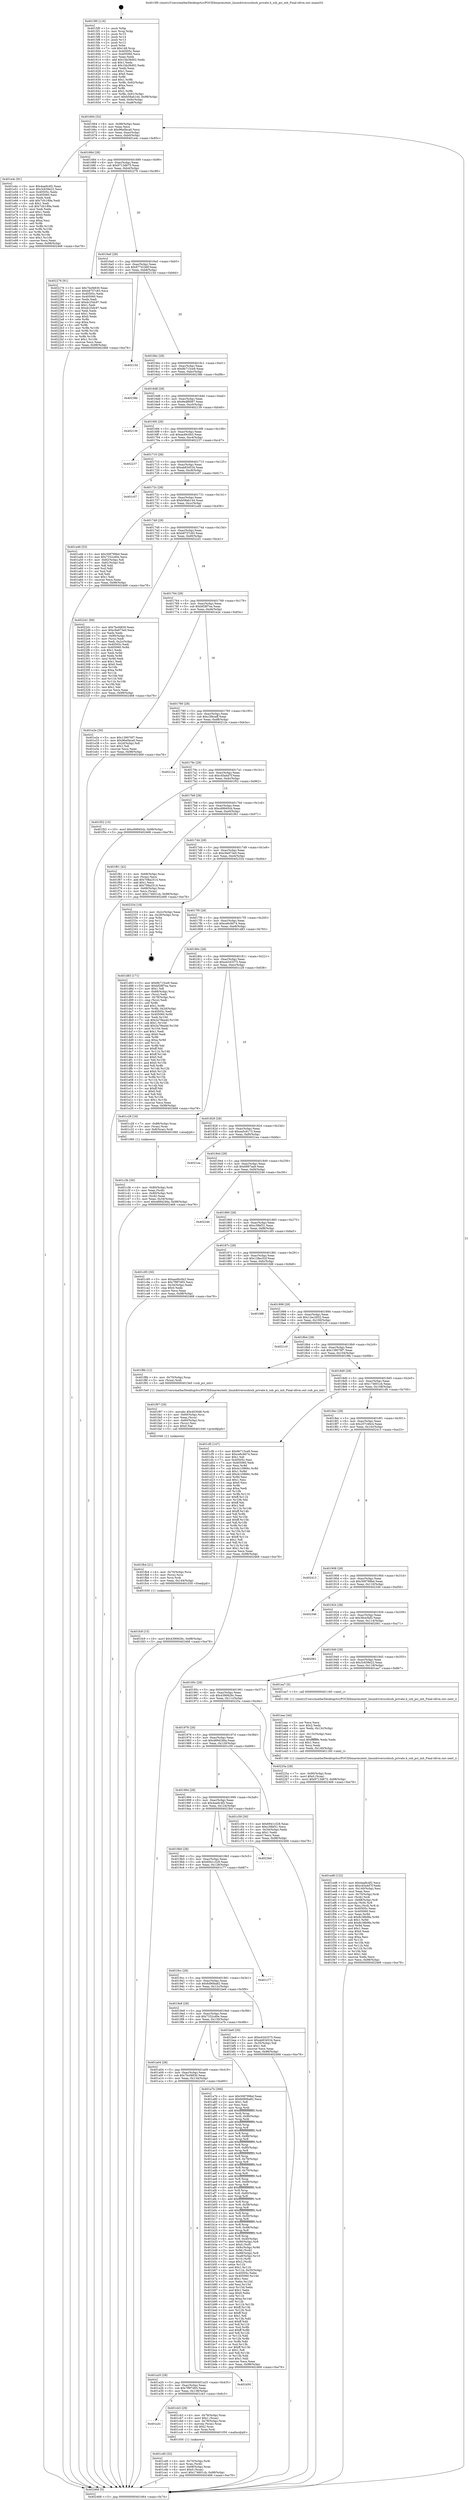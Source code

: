 digraph "0x4015f0" {
  label = "0x4015f0 (/mnt/c/Users/mathe/Desktop/tcc/POCII/binaries/extr_linuxdriversssbssb_private.h_ssb_pci_init_Final-ollvm.out::main(0))"
  labelloc = "t"
  node[shape=record]

  Entry [label="",width=0.3,height=0.3,shape=circle,fillcolor=black,style=filled]
  "0x401664" [label="{
     0x401664 [32]\l
     | [instrs]\l
     &nbsp;&nbsp;0x401664 \<+6\>: mov -0x98(%rbp),%eax\l
     &nbsp;&nbsp;0x40166a \<+2\>: mov %eax,%ecx\l
     &nbsp;&nbsp;0x40166c \<+6\>: sub $0x96e0bca0,%ecx\l
     &nbsp;&nbsp;0x401672 \<+6\>: mov %eax,-0xac(%rbp)\l
     &nbsp;&nbsp;0x401678 \<+6\>: mov %ecx,-0xb0(%rbp)\l
     &nbsp;&nbsp;0x40167e \<+6\>: je 0000000000401e4c \<main+0x85c\>\l
  }"]
  "0x401e4c" [label="{
     0x401e4c [91]\l
     | [instrs]\l
     &nbsp;&nbsp;0x401e4c \<+5\>: mov $0x4aa9c4f2,%eax\l
     &nbsp;&nbsp;0x401e51 \<+5\>: mov $0x3c639e22,%ecx\l
     &nbsp;&nbsp;0x401e56 \<+7\>: mov 0x40505c,%edx\l
     &nbsp;&nbsp;0x401e5d \<+7\>: mov 0x405060,%esi\l
     &nbsp;&nbsp;0x401e64 \<+2\>: mov %edx,%edi\l
     &nbsp;&nbsp;0x401e66 \<+6\>: add $0x7cfc189a,%edi\l
     &nbsp;&nbsp;0x401e6c \<+3\>: sub $0x1,%edi\l
     &nbsp;&nbsp;0x401e6f \<+6\>: sub $0x7cfc189a,%edi\l
     &nbsp;&nbsp;0x401e75 \<+3\>: imul %edi,%edx\l
     &nbsp;&nbsp;0x401e78 \<+3\>: and $0x1,%edx\l
     &nbsp;&nbsp;0x401e7b \<+3\>: cmp $0x0,%edx\l
     &nbsp;&nbsp;0x401e7e \<+4\>: sete %r8b\l
     &nbsp;&nbsp;0x401e82 \<+3\>: cmp $0xa,%esi\l
     &nbsp;&nbsp;0x401e85 \<+4\>: setl %r9b\l
     &nbsp;&nbsp;0x401e89 \<+3\>: mov %r8b,%r10b\l
     &nbsp;&nbsp;0x401e8c \<+3\>: and %r9b,%r10b\l
     &nbsp;&nbsp;0x401e8f \<+3\>: xor %r9b,%r8b\l
     &nbsp;&nbsp;0x401e92 \<+3\>: or %r8b,%r10b\l
     &nbsp;&nbsp;0x401e95 \<+4\>: test $0x1,%r10b\l
     &nbsp;&nbsp;0x401e99 \<+3\>: cmovne %ecx,%eax\l
     &nbsp;&nbsp;0x401e9c \<+6\>: mov %eax,-0x98(%rbp)\l
     &nbsp;&nbsp;0x401ea2 \<+5\>: jmp 0000000000402468 \<main+0xe78\>\l
  }"]
  "0x401684" [label="{
     0x401684 [28]\l
     | [instrs]\l
     &nbsp;&nbsp;0x401684 \<+5\>: jmp 0000000000401689 \<main+0x99\>\l
     &nbsp;&nbsp;0x401689 \<+6\>: mov -0xac(%rbp),%eax\l
     &nbsp;&nbsp;0x40168f \<+5\>: sub $0x9713d675,%eax\l
     &nbsp;&nbsp;0x401694 \<+6\>: mov %eax,-0xb4(%rbp)\l
     &nbsp;&nbsp;0x40169a \<+6\>: je 0000000000402276 \<main+0xc86\>\l
  }"]
  Exit [label="",width=0.3,height=0.3,shape=circle,fillcolor=black,style=filled,peripheries=2]
  "0x402276" [label="{
     0x402276 [91]\l
     | [instrs]\l
     &nbsp;&nbsp;0x402276 \<+5\>: mov $0x7bcf4830,%eax\l
     &nbsp;&nbsp;0x40227b \<+5\>: mov $0xb8757c83,%ecx\l
     &nbsp;&nbsp;0x402280 \<+7\>: mov 0x40505c,%edx\l
     &nbsp;&nbsp;0x402287 \<+7\>: mov 0x405060,%esi\l
     &nbsp;&nbsp;0x40228e \<+2\>: mov %edx,%edi\l
     &nbsp;&nbsp;0x402290 \<+6\>: add $0xdc25dc97,%edi\l
     &nbsp;&nbsp;0x402296 \<+3\>: sub $0x1,%edi\l
     &nbsp;&nbsp;0x402299 \<+6\>: sub $0xdc25dc97,%edi\l
     &nbsp;&nbsp;0x40229f \<+3\>: imul %edi,%edx\l
     &nbsp;&nbsp;0x4022a2 \<+3\>: and $0x1,%edx\l
     &nbsp;&nbsp;0x4022a5 \<+3\>: cmp $0x0,%edx\l
     &nbsp;&nbsp;0x4022a8 \<+4\>: sete %r8b\l
     &nbsp;&nbsp;0x4022ac \<+3\>: cmp $0xa,%esi\l
     &nbsp;&nbsp;0x4022af \<+4\>: setl %r9b\l
     &nbsp;&nbsp;0x4022b3 \<+3\>: mov %r8b,%r10b\l
     &nbsp;&nbsp;0x4022b6 \<+3\>: and %r9b,%r10b\l
     &nbsp;&nbsp;0x4022b9 \<+3\>: xor %r9b,%r8b\l
     &nbsp;&nbsp;0x4022bc \<+3\>: or %r8b,%r10b\l
     &nbsp;&nbsp;0x4022bf \<+4\>: test $0x1,%r10b\l
     &nbsp;&nbsp;0x4022c3 \<+3\>: cmovne %ecx,%eax\l
     &nbsp;&nbsp;0x4022c6 \<+6\>: mov %eax,-0x98(%rbp)\l
     &nbsp;&nbsp;0x4022cc \<+5\>: jmp 0000000000402468 \<main+0xe78\>\l
  }"]
  "0x4016a0" [label="{
     0x4016a0 [28]\l
     | [instrs]\l
     &nbsp;&nbsp;0x4016a0 \<+5\>: jmp 00000000004016a5 \<main+0xb5\>\l
     &nbsp;&nbsp;0x4016a5 \<+6\>: mov -0xac(%rbp),%eax\l
     &nbsp;&nbsp;0x4016ab \<+5\>: sub $0x977d1b6f,%eax\l
     &nbsp;&nbsp;0x4016b0 \<+6\>: mov %eax,-0xb8(%rbp)\l
     &nbsp;&nbsp;0x4016b6 \<+6\>: je 000000000040215d \<main+0xb6d\>\l
  }"]
  "0x401fc9" [label="{
     0x401fc9 [15]\l
     | [instrs]\l
     &nbsp;&nbsp;0x401fc9 \<+10\>: movl $0x4390626c,-0x98(%rbp)\l
     &nbsp;&nbsp;0x401fd3 \<+5\>: jmp 0000000000402468 \<main+0xe78\>\l
  }"]
  "0x40215d" [label="{
     0x40215d\l
  }", style=dashed]
  "0x4016bc" [label="{
     0x4016bc [28]\l
     | [instrs]\l
     &nbsp;&nbsp;0x4016bc \<+5\>: jmp 00000000004016c1 \<main+0xd1\>\l
     &nbsp;&nbsp;0x4016c1 \<+6\>: mov -0xac(%rbp),%eax\l
     &nbsp;&nbsp;0x4016c7 \<+5\>: sub $0x9b715ce9,%eax\l
     &nbsp;&nbsp;0x4016cc \<+6\>: mov %eax,-0xbc(%rbp)\l
     &nbsp;&nbsp;0x4016d2 \<+6\>: je 000000000040238b \<main+0xd9b\>\l
  }"]
  "0x401fb4" [label="{
     0x401fb4 [21]\l
     | [instrs]\l
     &nbsp;&nbsp;0x401fb4 \<+4\>: mov -0x70(%rbp),%rcx\l
     &nbsp;&nbsp;0x401fb8 \<+3\>: mov (%rcx),%rcx\l
     &nbsp;&nbsp;0x401fbb \<+3\>: mov %rcx,%rdi\l
     &nbsp;&nbsp;0x401fbe \<+6\>: mov %eax,-0x144(%rbp)\l
     &nbsp;&nbsp;0x401fc4 \<+5\>: call 0000000000401030 \<free@plt\>\l
     | [calls]\l
     &nbsp;&nbsp;0x401030 \{1\} (unknown)\l
  }"]
  "0x40238b" [label="{
     0x40238b\l
  }", style=dashed]
  "0x4016d8" [label="{
     0x4016d8 [28]\l
     | [instrs]\l
     &nbsp;&nbsp;0x4016d8 \<+5\>: jmp 00000000004016dd \<main+0xed\>\l
     &nbsp;&nbsp;0x4016dd \<+6\>: mov -0xac(%rbp),%eax\l
     &nbsp;&nbsp;0x4016e3 \<+5\>: sub $0x9edf6087,%eax\l
     &nbsp;&nbsp;0x4016e8 \<+6\>: mov %eax,-0xc0(%rbp)\l
     &nbsp;&nbsp;0x4016ee \<+6\>: je 0000000000402139 \<main+0xb49\>\l
  }"]
  "0x401f97" [label="{
     0x401f97 [29]\l
     | [instrs]\l
     &nbsp;&nbsp;0x401f97 \<+10\>: movabs $0x4030d6,%rdi\l
     &nbsp;&nbsp;0x401fa1 \<+4\>: mov -0x60(%rbp),%rcx\l
     &nbsp;&nbsp;0x401fa5 \<+2\>: mov %eax,(%rcx)\l
     &nbsp;&nbsp;0x401fa7 \<+4\>: mov -0x60(%rbp),%rcx\l
     &nbsp;&nbsp;0x401fab \<+2\>: mov (%rcx),%esi\l
     &nbsp;&nbsp;0x401fad \<+2\>: mov $0x0,%al\l
     &nbsp;&nbsp;0x401faf \<+5\>: call 0000000000401040 \<printf@plt\>\l
     | [calls]\l
     &nbsp;&nbsp;0x401040 \{1\} (unknown)\l
  }"]
  "0x402139" [label="{
     0x402139\l
  }", style=dashed]
  "0x4016f4" [label="{
     0x4016f4 [28]\l
     | [instrs]\l
     &nbsp;&nbsp;0x4016f4 \<+5\>: jmp 00000000004016f9 \<main+0x109\>\l
     &nbsp;&nbsp;0x4016f9 \<+6\>: mov -0xac(%rbp),%eax\l
     &nbsp;&nbsp;0x4016ff \<+5\>: sub $0xaa49c0b3,%eax\l
     &nbsp;&nbsp;0x401704 \<+6\>: mov %eax,-0xc4(%rbp)\l
     &nbsp;&nbsp;0x40170a \<+6\>: je 0000000000402237 \<main+0xc47\>\l
  }"]
  "0x401ed8" [label="{
     0x401ed8 [122]\l
     | [instrs]\l
     &nbsp;&nbsp;0x401ed8 \<+5\>: mov $0x4aa9c4f2,%ecx\l
     &nbsp;&nbsp;0x401edd \<+5\>: mov $0xc45a4d7f,%edx\l
     &nbsp;&nbsp;0x401ee2 \<+6\>: mov -0x140(%rbp),%esi\l
     &nbsp;&nbsp;0x401ee8 \<+3\>: imul %eax,%esi\l
     &nbsp;&nbsp;0x401eeb \<+4\>: mov -0x70(%rbp),%rdi\l
     &nbsp;&nbsp;0x401eef \<+3\>: mov (%rdi),%rdi\l
     &nbsp;&nbsp;0x401ef2 \<+4\>: mov -0x68(%rbp),%r8\l
     &nbsp;&nbsp;0x401ef6 \<+3\>: movslq (%r8),%r8\l
     &nbsp;&nbsp;0x401ef9 \<+4\>: mov %esi,(%rdi,%r8,4)\l
     &nbsp;&nbsp;0x401efd \<+7\>: mov 0x40505c,%eax\l
     &nbsp;&nbsp;0x401f04 \<+7\>: mov 0x405060,%esi\l
     &nbsp;&nbsp;0x401f0b \<+3\>: mov %eax,%r9d\l
     &nbsp;&nbsp;0x401f0e \<+7\>: sub $0x8c38b9fa,%r9d\l
     &nbsp;&nbsp;0x401f15 \<+4\>: sub $0x1,%r9d\l
     &nbsp;&nbsp;0x401f19 \<+7\>: add $0x8c38b9fa,%r9d\l
     &nbsp;&nbsp;0x401f20 \<+4\>: imul %r9d,%eax\l
     &nbsp;&nbsp;0x401f24 \<+3\>: and $0x1,%eax\l
     &nbsp;&nbsp;0x401f27 \<+3\>: cmp $0x0,%eax\l
     &nbsp;&nbsp;0x401f2a \<+4\>: sete %r10b\l
     &nbsp;&nbsp;0x401f2e \<+3\>: cmp $0xa,%esi\l
     &nbsp;&nbsp;0x401f31 \<+4\>: setl %r11b\l
     &nbsp;&nbsp;0x401f35 \<+3\>: mov %r10b,%bl\l
     &nbsp;&nbsp;0x401f38 \<+3\>: and %r11b,%bl\l
     &nbsp;&nbsp;0x401f3b \<+3\>: xor %r11b,%r10b\l
     &nbsp;&nbsp;0x401f3e \<+3\>: or %r10b,%bl\l
     &nbsp;&nbsp;0x401f41 \<+3\>: test $0x1,%bl\l
     &nbsp;&nbsp;0x401f44 \<+3\>: cmovne %edx,%ecx\l
     &nbsp;&nbsp;0x401f47 \<+6\>: mov %ecx,-0x98(%rbp)\l
     &nbsp;&nbsp;0x401f4d \<+5\>: jmp 0000000000402468 \<main+0xe78\>\l
  }"]
  "0x402237" [label="{
     0x402237\l
  }", style=dashed]
  "0x401710" [label="{
     0x401710 [28]\l
     | [instrs]\l
     &nbsp;&nbsp;0x401710 \<+5\>: jmp 0000000000401715 \<main+0x125\>\l
     &nbsp;&nbsp;0x401715 \<+6\>: mov -0xac(%rbp),%eax\l
     &nbsp;&nbsp;0x40171b \<+5\>: sub $0xab834534,%eax\l
     &nbsp;&nbsp;0x401720 \<+6\>: mov %eax,-0xc8(%rbp)\l
     &nbsp;&nbsp;0x401726 \<+6\>: je 0000000000401c07 \<main+0x617\>\l
  }"]
  "0x401eac" [label="{
     0x401eac [44]\l
     | [instrs]\l
     &nbsp;&nbsp;0x401eac \<+2\>: xor %ecx,%ecx\l
     &nbsp;&nbsp;0x401eae \<+5\>: mov $0x2,%edx\l
     &nbsp;&nbsp;0x401eb3 \<+6\>: mov %edx,-0x13c(%rbp)\l
     &nbsp;&nbsp;0x401eb9 \<+1\>: cltd\l
     &nbsp;&nbsp;0x401eba \<+6\>: mov -0x13c(%rbp),%esi\l
     &nbsp;&nbsp;0x401ec0 \<+2\>: idiv %esi\l
     &nbsp;&nbsp;0x401ec2 \<+6\>: imul $0xfffffffe,%edx,%edx\l
     &nbsp;&nbsp;0x401ec8 \<+3\>: sub $0x1,%ecx\l
     &nbsp;&nbsp;0x401ecb \<+2\>: sub %ecx,%edx\l
     &nbsp;&nbsp;0x401ecd \<+6\>: mov %edx,-0x140(%rbp)\l
     &nbsp;&nbsp;0x401ed3 \<+5\>: call 0000000000401160 \<next_i\>\l
     | [calls]\l
     &nbsp;&nbsp;0x401160 \{1\} (/mnt/c/Users/mathe/Desktop/tcc/POCII/binaries/extr_linuxdriversssbssb_private.h_ssb_pci_init_Final-ollvm.out::next_i)\l
  }"]
  "0x401c07" [label="{
     0x401c07\l
  }", style=dashed]
  "0x40172c" [label="{
     0x40172c [28]\l
     | [instrs]\l
     &nbsp;&nbsp;0x40172c \<+5\>: jmp 0000000000401731 \<main+0x141\>\l
     &nbsp;&nbsp;0x401731 \<+6\>: mov -0xac(%rbp),%eax\l
     &nbsp;&nbsp;0x401737 \<+5\>: sub $0xb58ab144,%eax\l
     &nbsp;&nbsp;0x40173c \<+6\>: mov %eax,-0xcc(%rbp)\l
     &nbsp;&nbsp;0x401742 \<+6\>: je 0000000000401a46 \<main+0x456\>\l
  }"]
  "0x401cd0" [label="{
     0x401cd0 [32]\l
     | [instrs]\l
     &nbsp;&nbsp;0x401cd0 \<+4\>: mov -0x70(%rbp),%rdi\l
     &nbsp;&nbsp;0x401cd4 \<+3\>: mov %rax,(%rdi)\l
     &nbsp;&nbsp;0x401cd7 \<+4\>: mov -0x68(%rbp),%rax\l
     &nbsp;&nbsp;0x401cdb \<+6\>: movl $0x0,(%rax)\l
     &nbsp;&nbsp;0x401ce1 \<+10\>: movl $0x174601cb,-0x98(%rbp)\l
     &nbsp;&nbsp;0x401ceb \<+5\>: jmp 0000000000402468 \<main+0xe78\>\l
  }"]
  "0x401a46" [label="{
     0x401a46 [53]\l
     | [instrs]\l
     &nbsp;&nbsp;0x401a46 \<+5\>: mov $0x308799bd,%eax\l
     &nbsp;&nbsp;0x401a4b \<+5\>: mov $0x7332cd0e,%ecx\l
     &nbsp;&nbsp;0x401a50 \<+6\>: mov -0x92(%rbp),%dl\l
     &nbsp;&nbsp;0x401a56 \<+7\>: mov -0x91(%rbp),%sil\l
     &nbsp;&nbsp;0x401a5d \<+3\>: mov %dl,%dil\l
     &nbsp;&nbsp;0x401a60 \<+3\>: and %sil,%dil\l
     &nbsp;&nbsp;0x401a63 \<+3\>: xor %sil,%dl\l
     &nbsp;&nbsp;0x401a66 \<+3\>: or %dl,%dil\l
     &nbsp;&nbsp;0x401a69 \<+4\>: test $0x1,%dil\l
     &nbsp;&nbsp;0x401a6d \<+3\>: cmovne %ecx,%eax\l
     &nbsp;&nbsp;0x401a70 \<+6\>: mov %eax,-0x98(%rbp)\l
     &nbsp;&nbsp;0x401a76 \<+5\>: jmp 0000000000402468 \<main+0xe78\>\l
  }"]
  "0x401748" [label="{
     0x401748 [28]\l
     | [instrs]\l
     &nbsp;&nbsp;0x401748 \<+5\>: jmp 000000000040174d \<main+0x15d\>\l
     &nbsp;&nbsp;0x40174d \<+6\>: mov -0xac(%rbp),%eax\l
     &nbsp;&nbsp;0x401753 \<+5\>: sub $0xb8757c83,%eax\l
     &nbsp;&nbsp;0x401758 \<+6\>: mov %eax,-0xd0(%rbp)\l
     &nbsp;&nbsp;0x40175e \<+6\>: je 00000000004022d1 \<main+0xce1\>\l
  }"]
  "0x402468" [label="{
     0x402468 [5]\l
     | [instrs]\l
     &nbsp;&nbsp;0x402468 \<+5\>: jmp 0000000000401664 \<main+0x74\>\l
  }"]
  "0x4015f0" [label="{
     0x4015f0 [116]\l
     | [instrs]\l
     &nbsp;&nbsp;0x4015f0 \<+1\>: push %rbp\l
     &nbsp;&nbsp;0x4015f1 \<+3\>: mov %rsp,%rbp\l
     &nbsp;&nbsp;0x4015f4 \<+2\>: push %r15\l
     &nbsp;&nbsp;0x4015f6 \<+2\>: push %r14\l
     &nbsp;&nbsp;0x4015f8 \<+2\>: push %r13\l
     &nbsp;&nbsp;0x4015fa \<+2\>: push %r12\l
     &nbsp;&nbsp;0x4015fc \<+1\>: push %rbx\l
     &nbsp;&nbsp;0x4015fd \<+7\>: sub $0x148,%rsp\l
     &nbsp;&nbsp;0x401604 \<+7\>: mov 0x40505c,%eax\l
     &nbsp;&nbsp;0x40160b \<+7\>: mov 0x405060,%ecx\l
     &nbsp;&nbsp;0x401612 \<+2\>: mov %eax,%edx\l
     &nbsp;&nbsp;0x401614 \<+6\>: add $0x1bb36d02,%edx\l
     &nbsp;&nbsp;0x40161a \<+3\>: sub $0x1,%edx\l
     &nbsp;&nbsp;0x40161d \<+6\>: sub $0x1bb36d02,%edx\l
     &nbsp;&nbsp;0x401623 \<+3\>: imul %edx,%eax\l
     &nbsp;&nbsp;0x401626 \<+3\>: and $0x1,%eax\l
     &nbsp;&nbsp;0x401629 \<+3\>: cmp $0x0,%eax\l
     &nbsp;&nbsp;0x40162c \<+4\>: sete %r8b\l
     &nbsp;&nbsp;0x401630 \<+4\>: and $0x1,%r8b\l
     &nbsp;&nbsp;0x401634 \<+7\>: mov %r8b,-0x92(%rbp)\l
     &nbsp;&nbsp;0x40163b \<+3\>: cmp $0xa,%ecx\l
     &nbsp;&nbsp;0x40163e \<+4\>: setl %r8b\l
     &nbsp;&nbsp;0x401642 \<+4\>: and $0x1,%r8b\l
     &nbsp;&nbsp;0x401646 \<+7\>: mov %r8b,-0x91(%rbp)\l
     &nbsp;&nbsp;0x40164d \<+10\>: movl $0xb58ab144,-0x98(%rbp)\l
     &nbsp;&nbsp;0x401657 \<+6\>: mov %edi,-0x9c(%rbp)\l
     &nbsp;&nbsp;0x40165d \<+7\>: mov %rsi,-0xa8(%rbp)\l
  }"]
  "0x401a3c" [label="{
     0x401a3c\l
  }", style=dashed]
  "0x4022d1" [label="{
     0x4022d1 [99]\l
     | [instrs]\l
     &nbsp;&nbsp;0x4022d1 \<+5\>: mov $0x7bcf4830,%eax\l
     &nbsp;&nbsp;0x4022d6 \<+5\>: mov $0xc9a973e0,%ecx\l
     &nbsp;&nbsp;0x4022db \<+2\>: xor %edx,%edx\l
     &nbsp;&nbsp;0x4022dd \<+7\>: mov -0x90(%rbp),%rsi\l
     &nbsp;&nbsp;0x4022e4 \<+2\>: mov (%rsi),%edi\l
     &nbsp;&nbsp;0x4022e6 \<+3\>: mov %edi,-0x2c(%rbp)\l
     &nbsp;&nbsp;0x4022e9 \<+7\>: mov 0x40505c,%edi\l
     &nbsp;&nbsp;0x4022f0 \<+8\>: mov 0x405060,%r8d\l
     &nbsp;&nbsp;0x4022f8 \<+3\>: sub $0x1,%edx\l
     &nbsp;&nbsp;0x4022fb \<+3\>: mov %edi,%r9d\l
     &nbsp;&nbsp;0x4022fe \<+3\>: add %edx,%r9d\l
     &nbsp;&nbsp;0x402301 \<+4\>: imul %r9d,%edi\l
     &nbsp;&nbsp;0x402305 \<+3\>: and $0x1,%edi\l
     &nbsp;&nbsp;0x402308 \<+3\>: cmp $0x0,%edi\l
     &nbsp;&nbsp;0x40230b \<+4\>: sete %r10b\l
     &nbsp;&nbsp;0x40230f \<+4\>: cmp $0xa,%r8d\l
     &nbsp;&nbsp;0x402313 \<+4\>: setl %r11b\l
     &nbsp;&nbsp;0x402317 \<+3\>: mov %r10b,%bl\l
     &nbsp;&nbsp;0x40231a \<+3\>: and %r11b,%bl\l
     &nbsp;&nbsp;0x40231d \<+3\>: xor %r11b,%r10b\l
     &nbsp;&nbsp;0x402320 \<+3\>: or %r10b,%bl\l
     &nbsp;&nbsp;0x402323 \<+3\>: test $0x1,%bl\l
     &nbsp;&nbsp;0x402326 \<+3\>: cmovne %ecx,%eax\l
     &nbsp;&nbsp;0x402329 \<+6\>: mov %eax,-0x98(%rbp)\l
     &nbsp;&nbsp;0x40232f \<+5\>: jmp 0000000000402468 \<main+0xe78\>\l
  }"]
  "0x401764" [label="{
     0x401764 [28]\l
     | [instrs]\l
     &nbsp;&nbsp;0x401764 \<+5\>: jmp 0000000000401769 \<main+0x179\>\l
     &nbsp;&nbsp;0x401769 \<+6\>: mov -0xac(%rbp),%eax\l
     &nbsp;&nbsp;0x40176f \<+5\>: sub $0xbf28f7ea,%eax\l
     &nbsp;&nbsp;0x401774 \<+6\>: mov %eax,-0xd4(%rbp)\l
     &nbsp;&nbsp;0x40177a \<+6\>: je 0000000000401e2e \<main+0x83e\>\l
  }"]
  "0x401cb3" [label="{
     0x401cb3 [29]\l
     | [instrs]\l
     &nbsp;&nbsp;0x401cb3 \<+4\>: mov -0x78(%rbp),%rax\l
     &nbsp;&nbsp;0x401cb7 \<+6\>: movl $0x1,(%rax)\l
     &nbsp;&nbsp;0x401cbd \<+4\>: mov -0x78(%rbp),%rax\l
     &nbsp;&nbsp;0x401cc1 \<+3\>: movslq (%rax),%rax\l
     &nbsp;&nbsp;0x401cc4 \<+4\>: shl $0x2,%rax\l
     &nbsp;&nbsp;0x401cc8 \<+3\>: mov %rax,%rdi\l
     &nbsp;&nbsp;0x401ccb \<+5\>: call 0000000000401050 \<malloc@plt\>\l
     | [calls]\l
     &nbsp;&nbsp;0x401050 \{1\} (unknown)\l
  }"]
  "0x401e2e" [label="{
     0x401e2e [30]\l
     | [instrs]\l
     &nbsp;&nbsp;0x401e2e \<+5\>: mov $0x139076f7,%eax\l
     &nbsp;&nbsp;0x401e33 \<+5\>: mov $0x96e0bca0,%ecx\l
     &nbsp;&nbsp;0x401e38 \<+3\>: mov -0x2d(%rbp),%dl\l
     &nbsp;&nbsp;0x401e3b \<+3\>: test $0x1,%dl\l
     &nbsp;&nbsp;0x401e3e \<+3\>: cmovne %ecx,%eax\l
     &nbsp;&nbsp;0x401e41 \<+6\>: mov %eax,-0x98(%rbp)\l
     &nbsp;&nbsp;0x401e47 \<+5\>: jmp 0000000000402468 \<main+0xe78\>\l
  }"]
  "0x401780" [label="{
     0x401780 [28]\l
     | [instrs]\l
     &nbsp;&nbsp;0x401780 \<+5\>: jmp 0000000000401785 \<main+0x195\>\l
     &nbsp;&nbsp;0x401785 \<+6\>: mov -0xac(%rbp),%eax\l
     &nbsp;&nbsp;0x40178b \<+5\>: sub $0xc3f4ceff,%eax\l
     &nbsp;&nbsp;0x401790 \<+6\>: mov %eax,-0xd8(%rbp)\l
     &nbsp;&nbsp;0x401796 \<+6\>: je 000000000040212a \<main+0xb3a\>\l
  }"]
  "0x401a20" [label="{
     0x401a20 [28]\l
     | [instrs]\l
     &nbsp;&nbsp;0x401a20 \<+5\>: jmp 0000000000401a25 \<main+0x435\>\l
     &nbsp;&nbsp;0x401a25 \<+6\>: mov -0xac(%rbp),%eax\l
     &nbsp;&nbsp;0x401a2b \<+5\>: sub $0x7f9f7d05,%eax\l
     &nbsp;&nbsp;0x401a30 \<+6\>: mov %eax,-0x138(%rbp)\l
     &nbsp;&nbsp;0x401a36 \<+6\>: je 0000000000401cb3 \<main+0x6c3\>\l
  }"]
  "0x40212a" [label="{
     0x40212a\l
  }", style=dashed]
  "0x40179c" [label="{
     0x40179c [28]\l
     | [instrs]\l
     &nbsp;&nbsp;0x40179c \<+5\>: jmp 00000000004017a1 \<main+0x1b1\>\l
     &nbsp;&nbsp;0x4017a1 \<+6\>: mov -0xac(%rbp),%eax\l
     &nbsp;&nbsp;0x4017a7 \<+5\>: sub $0xc45a4d7f,%eax\l
     &nbsp;&nbsp;0x4017ac \<+6\>: mov %eax,-0xdc(%rbp)\l
     &nbsp;&nbsp;0x4017b2 \<+6\>: je 0000000000401f52 \<main+0x962\>\l
  }"]
  "0x402450" [label="{
     0x402450\l
  }", style=dashed]
  "0x401f52" [label="{
     0x401f52 [15]\l
     | [instrs]\l
     &nbsp;&nbsp;0x401f52 \<+10\>: movl $0xc69945cb,-0x98(%rbp)\l
     &nbsp;&nbsp;0x401f5c \<+5\>: jmp 0000000000402468 \<main+0xe78\>\l
  }"]
  "0x4017b8" [label="{
     0x4017b8 [28]\l
     | [instrs]\l
     &nbsp;&nbsp;0x4017b8 \<+5\>: jmp 00000000004017bd \<main+0x1cd\>\l
     &nbsp;&nbsp;0x4017bd \<+6\>: mov -0xac(%rbp),%eax\l
     &nbsp;&nbsp;0x4017c3 \<+5\>: sub $0xc69945cb,%eax\l
     &nbsp;&nbsp;0x4017c8 \<+6\>: mov %eax,-0xe0(%rbp)\l
     &nbsp;&nbsp;0x4017ce \<+6\>: je 0000000000401f61 \<main+0x971\>\l
  }"]
  "0x401c3b" [label="{
     0x401c3b [30]\l
     | [instrs]\l
     &nbsp;&nbsp;0x401c3b \<+4\>: mov -0x80(%rbp),%rdi\l
     &nbsp;&nbsp;0x401c3f \<+2\>: mov %eax,(%rdi)\l
     &nbsp;&nbsp;0x401c41 \<+4\>: mov -0x80(%rbp),%rdi\l
     &nbsp;&nbsp;0x401c45 \<+2\>: mov (%rdi),%eax\l
     &nbsp;&nbsp;0x401c47 \<+3\>: mov %eax,-0x34(%rbp)\l
     &nbsp;&nbsp;0x401c4a \<+10\>: movl $0x4894246a,-0x98(%rbp)\l
     &nbsp;&nbsp;0x401c54 \<+5\>: jmp 0000000000402468 \<main+0xe78\>\l
  }"]
  "0x401f61" [label="{
     0x401f61 [42]\l
     | [instrs]\l
     &nbsp;&nbsp;0x401f61 \<+4\>: mov -0x68(%rbp),%rax\l
     &nbsp;&nbsp;0x401f65 \<+2\>: mov (%rax),%ecx\l
     &nbsp;&nbsp;0x401f67 \<+6\>: add $0x708a2514,%ecx\l
     &nbsp;&nbsp;0x401f6d \<+3\>: add $0x1,%ecx\l
     &nbsp;&nbsp;0x401f70 \<+6\>: sub $0x708a2514,%ecx\l
     &nbsp;&nbsp;0x401f76 \<+4\>: mov -0x68(%rbp),%rax\l
     &nbsp;&nbsp;0x401f7a \<+2\>: mov %ecx,(%rax)\l
     &nbsp;&nbsp;0x401f7c \<+10\>: movl $0x174601cb,-0x98(%rbp)\l
     &nbsp;&nbsp;0x401f86 \<+5\>: jmp 0000000000402468 \<main+0xe78\>\l
  }"]
  "0x4017d4" [label="{
     0x4017d4 [28]\l
     | [instrs]\l
     &nbsp;&nbsp;0x4017d4 \<+5\>: jmp 00000000004017d9 \<main+0x1e9\>\l
     &nbsp;&nbsp;0x4017d9 \<+6\>: mov -0xac(%rbp),%eax\l
     &nbsp;&nbsp;0x4017df \<+5\>: sub $0xc9a973e0,%eax\l
     &nbsp;&nbsp;0x4017e4 \<+6\>: mov %eax,-0xe4(%rbp)\l
     &nbsp;&nbsp;0x4017ea \<+6\>: je 0000000000402334 \<main+0xd44\>\l
  }"]
  "0x401a04" [label="{
     0x401a04 [28]\l
     | [instrs]\l
     &nbsp;&nbsp;0x401a04 \<+5\>: jmp 0000000000401a09 \<main+0x419\>\l
     &nbsp;&nbsp;0x401a09 \<+6\>: mov -0xac(%rbp),%eax\l
     &nbsp;&nbsp;0x401a0f \<+5\>: sub $0x7bcf4830,%eax\l
     &nbsp;&nbsp;0x401a14 \<+6\>: mov %eax,-0x134(%rbp)\l
     &nbsp;&nbsp;0x401a1a \<+6\>: je 0000000000402450 \<main+0xe60\>\l
  }"]
  "0x402334" [label="{
     0x402334 [18]\l
     | [instrs]\l
     &nbsp;&nbsp;0x402334 \<+3\>: mov -0x2c(%rbp),%eax\l
     &nbsp;&nbsp;0x402337 \<+4\>: lea -0x28(%rbp),%rsp\l
     &nbsp;&nbsp;0x40233b \<+1\>: pop %rbx\l
     &nbsp;&nbsp;0x40233c \<+2\>: pop %r12\l
     &nbsp;&nbsp;0x40233e \<+2\>: pop %r13\l
     &nbsp;&nbsp;0x402340 \<+2\>: pop %r14\l
     &nbsp;&nbsp;0x402342 \<+2\>: pop %r15\l
     &nbsp;&nbsp;0x402344 \<+1\>: pop %rbp\l
     &nbsp;&nbsp;0x402345 \<+1\>: ret\l
  }"]
  "0x4017f0" [label="{
     0x4017f0 [28]\l
     | [instrs]\l
     &nbsp;&nbsp;0x4017f0 \<+5\>: jmp 00000000004017f5 \<main+0x205\>\l
     &nbsp;&nbsp;0x4017f5 \<+6\>: mov -0xac(%rbp),%eax\l
     &nbsp;&nbsp;0x4017fb \<+5\>: sub $0xce6c9d74,%eax\l
     &nbsp;&nbsp;0x401800 \<+6\>: mov %eax,-0xe8(%rbp)\l
     &nbsp;&nbsp;0x401806 \<+6\>: je 0000000000401d83 \<main+0x793\>\l
  }"]
  "0x401a7b" [label="{
     0x401a7b [366]\l
     | [instrs]\l
     &nbsp;&nbsp;0x401a7b \<+5\>: mov $0x308799bd,%eax\l
     &nbsp;&nbsp;0x401a80 \<+5\>: mov $0x6d90ba82,%ecx\l
     &nbsp;&nbsp;0x401a85 \<+2\>: mov $0x1,%dl\l
     &nbsp;&nbsp;0x401a87 \<+2\>: xor %esi,%esi\l
     &nbsp;&nbsp;0x401a89 \<+3\>: mov %rsp,%rdi\l
     &nbsp;&nbsp;0x401a8c \<+4\>: add $0xfffffffffffffff0,%rdi\l
     &nbsp;&nbsp;0x401a90 \<+3\>: mov %rdi,%rsp\l
     &nbsp;&nbsp;0x401a93 \<+7\>: mov %rdi,-0x90(%rbp)\l
     &nbsp;&nbsp;0x401a9a \<+3\>: mov %rsp,%rdi\l
     &nbsp;&nbsp;0x401a9d \<+4\>: add $0xfffffffffffffff0,%rdi\l
     &nbsp;&nbsp;0x401aa1 \<+3\>: mov %rdi,%rsp\l
     &nbsp;&nbsp;0x401aa4 \<+3\>: mov %rsp,%r8\l
     &nbsp;&nbsp;0x401aa7 \<+4\>: add $0xfffffffffffffff0,%r8\l
     &nbsp;&nbsp;0x401aab \<+3\>: mov %r8,%rsp\l
     &nbsp;&nbsp;0x401aae \<+7\>: mov %r8,-0x88(%rbp)\l
     &nbsp;&nbsp;0x401ab5 \<+3\>: mov %rsp,%r8\l
     &nbsp;&nbsp;0x401ab8 \<+4\>: add $0xfffffffffffffff0,%r8\l
     &nbsp;&nbsp;0x401abc \<+3\>: mov %r8,%rsp\l
     &nbsp;&nbsp;0x401abf \<+4\>: mov %r8,-0x80(%rbp)\l
     &nbsp;&nbsp;0x401ac3 \<+3\>: mov %rsp,%r8\l
     &nbsp;&nbsp;0x401ac6 \<+4\>: add $0xfffffffffffffff0,%r8\l
     &nbsp;&nbsp;0x401aca \<+3\>: mov %r8,%rsp\l
     &nbsp;&nbsp;0x401acd \<+4\>: mov %r8,-0x78(%rbp)\l
     &nbsp;&nbsp;0x401ad1 \<+3\>: mov %rsp,%r8\l
     &nbsp;&nbsp;0x401ad4 \<+4\>: add $0xfffffffffffffff0,%r8\l
     &nbsp;&nbsp;0x401ad8 \<+3\>: mov %r8,%rsp\l
     &nbsp;&nbsp;0x401adb \<+4\>: mov %r8,-0x70(%rbp)\l
     &nbsp;&nbsp;0x401adf \<+3\>: mov %rsp,%r8\l
     &nbsp;&nbsp;0x401ae2 \<+4\>: add $0xfffffffffffffff0,%r8\l
     &nbsp;&nbsp;0x401ae6 \<+3\>: mov %r8,%rsp\l
     &nbsp;&nbsp;0x401ae9 \<+4\>: mov %r8,-0x68(%rbp)\l
     &nbsp;&nbsp;0x401aed \<+3\>: mov %rsp,%r8\l
     &nbsp;&nbsp;0x401af0 \<+4\>: add $0xfffffffffffffff0,%r8\l
     &nbsp;&nbsp;0x401af4 \<+3\>: mov %r8,%rsp\l
     &nbsp;&nbsp;0x401af7 \<+4\>: mov %r8,-0x60(%rbp)\l
     &nbsp;&nbsp;0x401afb \<+3\>: mov %rsp,%r8\l
     &nbsp;&nbsp;0x401afe \<+4\>: add $0xfffffffffffffff0,%r8\l
     &nbsp;&nbsp;0x401b02 \<+3\>: mov %r8,%rsp\l
     &nbsp;&nbsp;0x401b05 \<+4\>: mov %r8,-0x58(%rbp)\l
     &nbsp;&nbsp;0x401b09 \<+3\>: mov %rsp,%r8\l
     &nbsp;&nbsp;0x401b0c \<+4\>: add $0xfffffffffffffff0,%r8\l
     &nbsp;&nbsp;0x401b10 \<+3\>: mov %r8,%rsp\l
     &nbsp;&nbsp;0x401b13 \<+4\>: mov %r8,-0x50(%rbp)\l
     &nbsp;&nbsp;0x401b17 \<+3\>: mov %rsp,%r8\l
     &nbsp;&nbsp;0x401b1a \<+4\>: add $0xfffffffffffffff0,%r8\l
     &nbsp;&nbsp;0x401b1e \<+3\>: mov %r8,%rsp\l
     &nbsp;&nbsp;0x401b21 \<+4\>: mov %r8,-0x48(%rbp)\l
     &nbsp;&nbsp;0x401b25 \<+3\>: mov %rsp,%r8\l
     &nbsp;&nbsp;0x401b28 \<+4\>: add $0xfffffffffffffff0,%r8\l
     &nbsp;&nbsp;0x401b2c \<+3\>: mov %r8,%rsp\l
     &nbsp;&nbsp;0x401b2f \<+4\>: mov %r8,-0x40(%rbp)\l
     &nbsp;&nbsp;0x401b33 \<+7\>: mov -0x90(%rbp),%r8\l
     &nbsp;&nbsp;0x401b3a \<+7\>: movl $0x0,(%r8)\l
     &nbsp;&nbsp;0x401b41 \<+7\>: mov -0x9c(%rbp),%r9d\l
     &nbsp;&nbsp;0x401b48 \<+3\>: mov %r9d,(%rdi)\l
     &nbsp;&nbsp;0x401b4b \<+7\>: mov -0x88(%rbp),%r8\l
     &nbsp;&nbsp;0x401b52 \<+7\>: mov -0xa8(%rbp),%r10\l
     &nbsp;&nbsp;0x401b59 \<+3\>: mov %r10,(%r8)\l
     &nbsp;&nbsp;0x401b5c \<+3\>: cmpl $0x2,(%rdi)\l
     &nbsp;&nbsp;0x401b5f \<+4\>: setne %r11b\l
     &nbsp;&nbsp;0x401b63 \<+4\>: and $0x1,%r11b\l
     &nbsp;&nbsp;0x401b67 \<+4\>: mov %r11b,-0x35(%rbp)\l
     &nbsp;&nbsp;0x401b6b \<+7\>: mov 0x40505c,%ebx\l
     &nbsp;&nbsp;0x401b72 \<+8\>: mov 0x405060,%r14d\l
     &nbsp;&nbsp;0x401b7a \<+3\>: sub $0x1,%esi\l
     &nbsp;&nbsp;0x401b7d \<+3\>: mov %ebx,%r15d\l
     &nbsp;&nbsp;0x401b80 \<+3\>: add %esi,%r15d\l
     &nbsp;&nbsp;0x401b83 \<+4\>: imul %r15d,%ebx\l
     &nbsp;&nbsp;0x401b87 \<+3\>: and $0x1,%ebx\l
     &nbsp;&nbsp;0x401b8a \<+3\>: cmp $0x0,%ebx\l
     &nbsp;&nbsp;0x401b8d \<+4\>: sete %r11b\l
     &nbsp;&nbsp;0x401b91 \<+4\>: cmp $0xa,%r14d\l
     &nbsp;&nbsp;0x401b95 \<+4\>: setl %r12b\l
     &nbsp;&nbsp;0x401b99 \<+3\>: mov %r11b,%r13b\l
     &nbsp;&nbsp;0x401b9c \<+4\>: xor $0xff,%r13b\l
     &nbsp;&nbsp;0x401ba0 \<+3\>: mov %r12b,%sil\l
     &nbsp;&nbsp;0x401ba3 \<+4\>: xor $0xff,%sil\l
     &nbsp;&nbsp;0x401ba7 \<+3\>: xor $0x1,%dl\l
     &nbsp;&nbsp;0x401baa \<+3\>: mov %r13b,%dil\l
     &nbsp;&nbsp;0x401bad \<+4\>: and $0xff,%dil\l
     &nbsp;&nbsp;0x401bb1 \<+3\>: and %dl,%r11b\l
     &nbsp;&nbsp;0x401bb4 \<+3\>: mov %sil,%r8b\l
     &nbsp;&nbsp;0x401bb7 \<+4\>: and $0xff,%r8b\l
     &nbsp;&nbsp;0x401bbb \<+3\>: and %dl,%r12b\l
     &nbsp;&nbsp;0x401bbe \<+3\>: or %r11b,%dil\l
     &nbsp;&nbsp;0x401bc1 \<+3\>: or %r12b,%r8b\l
     &nbsp;&nbsp;0x401bc4 \<+3\>: xor %r8b,%dil\l
     &nbsp;&nbsp;0x401bc7 \<+3\>: or %sil,%r13b\l
     &nbsp;&nbsp;0x401bca \<+4\>: xor $0xff,%r13b\l
     &nbsp;&nbsp;0x401bce \<+3\>: or $0x1,%dl\l
     &nbsp;&nbsp;0x401bd1 \<+3\>: and %dl,%r13b\l
     &nbsp;&nbsp;0x401bd4 \<+3\>: or %r13b,%dil\l
     &nbsp;&nbsp;0x401bd7 \<+4\>: test $0x1,%dil\l
     &nbsp;&nbsp;0x401bdb \<+3\>: cmovne %ecx,%eax\l
     &nbsp;&nbsp;0x401bde \<+6\>: mov %eax,-0x98(%rbp)\l
     &nbsp;&nbsp;0x401be4 \<+5\>: jmp 0000000000402468 \<main+0xe78\>\l
  }"]
  "0x401d83" [label="{
     0x401d83 [171]\l
     | [instrs]\l
     &nbsp;&nbsp;0x401d83 \<+5\>: mov $0x9b715ce9,%eax\l
     &nbsp;&nbsp;0x401d88 \<+5\>: mov $0xbf28f7ea,%ecx\l
     &nbsp;&nbsp;0x401d8d \<+2\>: mov $0x1,%dl\l
     &nbsp;&nbsp;0x401d8f \<+4\>: mov -0x68(%rbp),%rsi\l
     &nbsp;&nbsp;0x401d93 \<+2\>: mov (%rsi),%edi\l
     &nbsp;&nbsp;0x401d95 \<+4\>: mov -0x78(%rbp),%rsi\l
     &nbsp;&nbsp;0x401d99 \<+2\>: cmp (%rsi),%edi\l
     &nbsp;&nbsp;0x401d9b \<+4\>: setl %r8b\l
     &nbsp;&nbsp;0x401d9f \<+4\>: and $0x1,%r8b\l
     &nbsp;&nbsp;0x401da3 \<+4\>: mov %r8b,-0x2d(%rbp)\l
     &nbsp;&nbsp;0x401da7 \<+7\>: mov 0x40505c,%edi\l
     &nbsp;&nbsp;0x401dae \<+8\>: mov 0x405060,%r9d\l
     &nbsp;&nbsp;0x401db6 \<+3\>: mov %edi,%r10d\l
     &nbsp;&nbsp;0x401db9 \<+7\>: sub $0x2a79ea4d,%r10d\l
     &nbsp;&nbsp;0x401dc0 \<+4\>: sub $0x1,%r10d\l
     &nbsp;&nbsp;0x401dc4 \<+7\>: add $0x2a79ea4d,%r10d\l
     &nbsp;&nbsp;0x401dcb \<+4\>: imul %r10d,%edi\l
     &nbsp;&nbsp;0x401dcf \<+3\>: and $0x1,%edi\l
     &nbsp;&nbsp;0x401dd2 \<+3\>: cmp $0x0,%edi\l
     &nbsp;&nbsp;0x401dd5 \<+4\>: sete %r8b\l
     &nbsp;&nbsp;0x401dd9 \<+4\>: cmp $0xa,%r9d\l
     &nbsp;&nbsp;0x401ddd \<+4\>: setl %r11b\l
     &nbsp;&nbsp;0x401de1 \<+3\>: mov %r8b,%bl\l
     &nbsp;&nbsp;0x401de4 \<+3\>: xor $0xff,%bl\l
     &nbsp;&nbsp;0x401de7 \<+3\>: mov %r11b,%r14b\l
     &nbsp;&nbsp;0x401dea \<+4\>: xor $0xff,%r14b\l
     &nbsp;&nbsp;0x401dee \<+3\>: xor $0x0,%dl\l
     &nbsp;&nbsp;0x401df1 \<+3\>: mov %bl,%r15b\l
     &nbsp;&nbsp;0x401df4 \<+4\>: and $0x0,%r15b\l
     &nbsp;&nbsp;0x401df8 \<+3\>: and %dl,%r8b\l
     &nbsp;&nbsp;0x401dfb \<+3\>: mov %r14b,%r12b\l
     &nbsp;&nbsp;0x401dfe \<+4\>: and $0x0,%r12b\l
     &nbsp;&nbsp;0x401e02 \<+3\>: and %dl,%r11b\l
     &nbsp;&nbsp;0x401e05 \<+3\>: or %r8b,%r15b\l
     &nbsp;&nbsp;0x401e08 \<+3\>: or %r11b,%r12b\l
     &nbsp;&nbsp;0x401e0b \<+3\>: xor %r12b,%r15b\l
     &nbsp;&nbsp;0x401e0e \<+3\>: or %r14b,%bl\l
     &nbsp;&nbsp;0x401e11 \<+3\>: xor $0xff,%bl\l
     &nbsp;&nbsp;0x401e14 \<+3\>: or $0x0,%dl\l
     &nbsp;&nbsp;0x401e17 \<+2\>: and %dl,%bl\l
     &nbsp;&nbsp;0x401e19 \<+3\>: or %bl,%r15b\l
     &nbsp;&nbsp;0x401e1c \<+4\>: test $0x1,%r15b\l
     &nbsp;&nbsp;0x401e20 \<+3\>: cmovne %ecx,%eax\l
     &nbsp;&nbsp;0x401e23 \<+6\>: mov %eax,-0x98(%rbp)\l
     &nbsp;&nbsp;0x401e29 \<+5\>: jmp 0000000000402468 \<main+0xe78\>\l
  }"]
  "0x40180c" [label="{
     0x40180c [28]\l
     | [instrs]\l
     &nbsp;&nbsp;0x40180c \<+5\>: jmp 0000000000401811 \<main+0x221\>\l
     &nbsp;&nbsp;0x401811 \<+6\>: mov -0xac(%rbp),%eax\l
     &nbsp;&nbsp;0x401817 \<+5\>: sub $0xe4343375,%eax\l
     &nbsp;&nbsp;0x40181c \<+6\>: mov %eax,-0xec(%rbp)\l
     &nbsp;&nbsp;0x401822 \<+6\>: je 0000000000401c28 \<main+0x638\>\l
  }"]
  "0x4019e8" [label="{
     0x4019e8 [28]\l
     | [instrs]\l
     &nbsp;&nbsp;0x4019e8 \<+5\>: jmp 00000000004019ed \<main+0x3fd\>\l
     &nbsp;&nbsp;0x4019ed \<+6\>: mov -0xac(%rbp),%eax\l
     &nbsp;&nbsp;0x4019f3 \<+5\>: sub $0x7332cd0e,%eax\l
     &nbsp;&nbsp;0x4019f8 \<+6\>: mov %eax,-0x130(%rbp)\l
     &nbsp;&nbsp;0x4019fe \<+6\>: je 0000000000401a7b \<main+0x48b\>\l
  }"]
  "0x401c28" [label="{
     0x401c28 [19]\l
     | [instrs]\l
     &nbsp;&nbsp;0x401c28 \<+7\>: mov -0x88(%rbp),%rax\l
     &nbsp;&nbsp;0x401c2f \<+3\>: mov (%rax),%rax\l
     &nbsp;&nbsp;0x401c32 \<+4\>: mov 0x8(%rax),%rdi\l
     &nbsp;&nbsp;0x401c36 \<+5\>: call 0000000000401060 \<atoi@plt\>\l
     | [calls]\l
     &nbsp;&nbsp;0x401060 \{1\} (unknown)\l
  }"]
  "0x401828" [label="{
     0x401828 [28]\l
     | [instrs]\l
     &nbsp;&nbsp;0x401828 \<+5\>: jmp 000000000040182d \<main+0x23d\>\l
     &nbsp;&nbsp;0x40182d \<+6\>: mov -0xac(%rbp),%eax\l
     &nbsp;&nbsp;0x401833 \<+5\>: sub $0xea5c9173,%eax\l
     &nbsp;&nbsp;0x401838 \<+6\>: mov %eax,-0xf0(%rbp)\l
     &nbsp;&nbsp;0x40183e \<+6\>: je 00000000004021ea \<main+0xbfa\>\l
  }"]
  "0x401be9" [label="{
     0x401be9 [30]\l
     | [instrs]\l
     &nbsp;&nbsp;0x401be9 \<+5\>: mov $0xe4343375,%eax\l
     &nbsp;&nbsp;0x401bee \<+5\>: mov $0xab834534,%ecx\l
     &nbsp;&nbsp;0x401bf3 \<+3\>: mov -0x35(%rbp),%dl\l
     &nbsp;&nbsp;0x401bf6 \<+3\>: test $0x1,%dl\l
     &nbsp;&nbsp;0x401bf9 \<+3\>: cmovne %ecx,%eax\l
     &nbsp;&nbsp;0x401bfc \<+6\>: mov %eax,-0x98(%rbp)\l
     &nbsp;&nbsp;0x401c02 \<+5\>: jmp 0000000000402468 \<main+0xe78\>\l
  }"]
  "0x4021ea" [label="{
     0x4021ea\l
  }", style=dashed]
  "0x401844" [label="{
     0x401844 [28]\l
     | [instrs]\l
     &nbsp;&nbsp;0x401844 \<+5\>: jmp 0000000000401849 \<main+0x259\>\l
     &nbsp;&nbsp;0x401849 \<+6\>: mov -0xac(%rbp),%eax\l
     &nbsp;&nbsp;0x40184f \<+5\>: sub $0x6897aa9,%eax\l
     &nbsp;&nbsp;0x401854 \<+6\>: mov %eax,-0xf4(%rbp)\l
     &nbsp;&nbsp;0x40185a \<+6\>: je 0000000000402246 \<main+0xc56\>\l
  }"]
  "0x4019cc" [label="{
     0x4019cc [28]\l
     | [instrs]\l
     &nbsp;&nbsp;0x4019cc \<+5\>: jmp 00000000004019d1 \<main+0x3e1\>\l
     &nbsp;&nbsp;0x4019d1 \<+6\>: mov -0xac(%rbp),%eax\l
     &nbsp;&nbsp;0x4019d7 \<+5\>: sub $0x6d90ba82,%eax\l
     &nbsp;&nbsp;0x4019dc \<+6\>: mov %eax,-0x12c(%rbp)\l
     &nbsp;&nbsp;0x4019e2 \<+6\>: je 0000000000401be9 \<main+0x5f9\>\l
  }"]
  "0x402246" [label="{
     0x402246\l
  }", style=dashed]
  "0x401860" [label="{
     0x401860 [28]\l
     | [instrs]\l
     &nbsp;&nbsp;0x401860 \<+5\>: jmp 0000000000401865 \<main+0x275\>\l
     &nbsp;&nbsp;0x401865 \<+6\>: mov -0xac(%rbp),%eax\l
     &nbsp;&nbsp;0x40186b \<+5\>: sub $0xc39bf31,%eax\l
     &nbsp;&nbsp;0x401870 \<+6\>: mov %eax,-0xf8(%rbp)\l
     &nbsp;&nbsp;0x401876 \<+6\>: je 0000000000401c95 \<main+0x6a5\>\l
  }"]
  "0x401c77" [label="{
     0x401c77\l
  }", style=dashed]
  "0x401c95" [label="{
     0x401c95 [30]\l
     | [instrs]\l
     &nbsp;&nbsp;0x401c95 \<+5\>: mov $0xaa49c0b3,%eax\l
     &nbsp;&nbsp;0x401c9a \<+5\>: mov $0x7f9f7d05,%ecx\l
     &nbsp;&nbsp;0x401c9f \<+3\>: mov -0x34(%rbp),%edx\l
     &nbsp;&nbsp;0x401ca2 \<+3\>: cmp $0x0,%edx\l
     &nbsp;&nbsp;0x401ca5 \<+3\>: cmove %ecx,%eax\l
     &nbsp;&nbsp;0x401ca8 \<+6\>: mov %eax,-0x98(%rbp)\l
     &nbsp;&nbsp;0x401cae \<+5\>: jmp 0000000000402468 \<main+0xe78\>\l
  }"]
  "0x40187c" [label="{
     0x40187c [28]\l
     | [instrs]\l
     &nbsp;&nbsp;0x40187c \<+5\>: jmp 0000000000401881 \<main+0x291\>\l
     &nbsp;&nbsp;0x401881 \<+6\>: mov -0xac(%rbp),%eax\l
     &nbsp;&nbsp;0x401887 \<+5\>: sub $0x128ec52f,%eax\l
     &nbsp;&nbsp;0x40188c \<+6\>: mov %eax,-0xfc(%rbp)\l
     &nbsp;&nbsp;0x401892 \<+6\>: je 0000000000401fd8 \<main+0x9e8\>\l
  }"]
  "0x4019b0" [label="{
     0x4019b0 [28]\l
     | [instrs]\l
     &nbsp;&nbsp;0x4019b0 \<+5\>: jmp 00000000004019b5 \<main+0x3c5\>\l
     &nbsp;&nbsp;0x4019b5 \<+6\>: mov -0xac(%rbp),%eax\l
     &nbsp;&nbsp;0x4019bb \<+5\>: sub $0x6941c328,%eax\l
     &nbsp;&nbsp;0x4019c0 \<+6\>: mov %eax,-0x128(%rbp)\l
     &nbsp;&nbsp;0x4019c6 \<+6\>: je 0000000000401c77 \<main+0x687\>\l
  }"]
  "0x401fd8" [label="{
     0x401fd8\l
  }", style=dashed]
  "0x401898" [label="{
     0x401898 [28]\l
     | [instrs]\l
     &nbsp;&nbsp;0x401898 \<+5\>: jmp 000000000040189d \<main+0x2ad\>\l
     &nbsp;&nbsp;0x40189d \<+6\>: mov -0xac(%rbp),%eax\l
     &nbsp;&nbsp;0x4018a3 \<+5\>: sub $0x12ec2832,%eax\l
     &nbsp;&nbsp;0x4018a8 \<+6\>: mov %eax,-0x100(%rbp)\l
     &nbsp;&nbsp;0x4018ae \<+6\>: je 00000000004021c0 \<main+0xbd0\>\l
  }"]
  "0x4023b0" [label="{
     0x4023b0\l
  }", style=dashed]
  "0x4021c0" [label="{
     0x4021c0\l
  }", style=dashed]
  "0x4018b4" [label="{
     0x4018b4 [28]\l
     | [instrs]\l
     &nbsp;&nbsp;0x4018b4 \<+5\>: jmp 00000000004018b9 \<main+0x2c9\>\l
     &nbsp;&nbsp;0x4018b9 \<+6\>: mov -0xac(%rbp),%eax\l
     &nbsp;&nbsp;0x4018bf \<+5\>: sub $0x139076f7,%eax\l
     &nbsp;&nbsp;0x4018c4 \<+6\>: mov %eax,-0x104(%rbp)\l
     &nbsp;&nbsp;0x4018ca \<+6\>: je 0000000000401f8b \<main+0x99b\>\l
  }"]
  "0x401994" [label="{
     0x401994 [28]\l
     | [instrs]\l
     &nbsp;&nbsp;0x401994 \<+5\>: jmp 0000000000401999 \<main+0x3a9\>\l
     &nbsp;&nbsp;0x401999 \<+6\>: mov -0xac(%rbp),%eax\l
     &nbsp;&nbsp;0x40199f \<+5\>: sub $0x4aa9c4f2,%eax\l
     &nbsp;&nbsp;0x4019a4 \<+6\>: mov %eax,-0x124(%rbp)\l
     &nbsp;&nbsp;0x4019aa \<+6\>: je 00000000004023b0 \<main+0xdc0\>\l
  }"]
  "0x401f8b" [label="{
     0x401f8b [12]\l
     | [instrs]\l
     &nbsp;&nbsp;0x401f8b \<+4\>: mov -0x70(%rbp),%rax\l
     &nbsp;&nbsp;0x401f8f \<+3\>: mov (%rax),%rdi\l
     &nbsp;&nbsp;0x401f92 \<+5\>: call 00000000004015e0 \<ssb_pci_init\>\l
     | [calls]\l
     &nbsp;&nbsp;0x4015e0 \{1\} (/mnt/c/Users/mathe/Desktop/tcc/POCII/binaries/extr_linuxdriversssbssb_private.h_ssb_pci_init_Final-ollvm.out::ssb_pci_init)\l
  }"]
  "0x4018d0" [label="{
     0x4018d0 [28]\l
     | [instrs]\l
     &nbsp;&nbsp;0x4018d0 \<+5\>: jmp 00000000004018d5 \<main+0x2e5\>\l
     &nbsp;&nbsp;0x4018d5 \<+6\>: mov -0xac(%rbp),%eax\l
     &nbsp;&nbsp;0x4018db \<+5\>: sub $0x174601cb,%eax\l
     &nbsp;&nbsp;0x4018e0 \<+6\>: mov %eax,-0x108(%rbp)\l
     &nbsp;&nbsp;0x4018e6 \<+6\>: je 0000000000401cf0 \<main+0x700\>\l
  }"]
  "0x401c59" [label="{
     0x401c59 [30]\l
     | [instrs]\l
     &nbsp;&nbsp;0x401c59 \<+5\>: mov $0x6941c328,%eax\l
     &nbsp;&nbsp;0x401c5e \<+5\>: mov $0xc39bf31,%ecx\l
     &nbsp;&nbsp;0x401c63 \<+3\>: mov -0x34(%rbp),%edx\l
     &nbsp;&nbsp;0x401c66 \<+3\>: cmp $0x1,%edx\l
     &nbsp;&nbsp;0x401c69 \<+3\>: cmovl %ecx,%eax\l
     &nbsp;&nbsp;0x401c6c \<+6\>: mov %eax,-0x98(%rbp)\l
     &nbsp;&nbsp;0x401c72 \<+5\>: jmp 0000000000402468 \<main+0xe78\>\l
  }"]
  "0x401cf0" [label="{
     0x401cf0 [147]\l
     | [instrs]\l
     &nbsp;&nbsp;0x401cf0 \<+5\>: mov $0x9b715ce9,%eax\l
     &nbsp;&nbsp;0x401cf5 \<+5\>: mov $0xce6c9d74,%ecx\l
     &nbsp;&nbsp;0x401cfa \<+2\>: mov $0x1,%dl\l
     &nbsp;&nbsp;0x401cfc \<+7\>: mov 0x40505c,%esi\l
     &nbsp;&nbsp;0x401d03 \<+7\>: mov 0x405060,%edi\l
     &nbsp;&nbsp;0x401d0a \<+3\>: mov %esi,%r8d\l
     &nbsp;&nbsp;0x401d0d \<+7\>: sub $0x4c10866c,%r8d\l
     &nbsp;&nbsp;0x401d14 \<+4\>: sub $0x1,%r8d\l
     &nbsp;&nbsp;0x401d18 \<+7\>: add $0x4c10866c,%r8d\l
     &nbsp;&nbsp;0x401d1f \<+4\>: imul %r8d,%esi\l
     &nbsp;&nbsp;0x401d23 \<+3\>: and $0x1,%esi\l
     &nbsp;&nbsp;0x401d26 \<+3\>: cmp $0x0,%esi\l
     &nbsp;&nbsp;0x401d29 \<+4\>: sete %r9b\l
     &nbsp;&nbsp;0x401d2d \<+3\>: cmp $0xa,%edi\l
     &nbsp;&nbsp;0x401d30 \<+4\>: setl %r10b\l
     &nbsp;&nbsp;0x401d34 \<+3\>: mov %r9b,%r11b\l
     &nbsp;&nbsp;0x401d37 \<+4\>: xor $0xff,%r11b\l
     &nbsp;&nbsp;0x401d3b \<+3\>: mov %r10b,%bl\l
     &nbsp;&nbsp;0x401d3e \<+3\>: xor $0xff,%bl\l
     &nbsp;&nbsp;0x401d41 \<+3\>: xor $0x1,%dl\l
     &nbsp;&nbsp;0x401d44 \<+3\>: mov %r11b,%r14b\l
     &nbsp;&nbsp;0x401d47 \<+4\>: and $0xff,%r14b\l
     &nbsp;&nbsp;0x401d4b \<+3\>: and %dl,%r9b\l
     &nbsp;&nbsp;0x401d4e \<+3\>: mov %bl,%r15b\l
     &nbsp;&nbsp;0x401d51 \<+4\>: and $0xff,%r15b\l
     &nbsp;&nbsp;0x401d55 \<+3\>: and %dl,%r10b\l
     &nbsp;&nbsp;0x401d58 \<+3\>: or %r9b,%r14b\l
     &nbsp;&nbsp;0x401d5b \<+3\>: or %r10b,%r15b\l
     &nbsp;&nbsp;0x401d5e \<+3\>: xor %r15b,%r14b\l
     &nbsp;&nbsp;0x401d61 \<+3\>: or %bl,%r11b\l
     &nbsp;&nbsp;0x401d64 \<+4\>: xor $0xff,%r11b\l
     &nbsp;&nbsp;0x401d68 \<+3\>: or $0x1,%dl\l
     &nbsp;&nbsp;0x401d6b \<+3\>: and %dl,%r11b\l
     &nbsp;&nbsp;0x401d6e \<+3\>: or %r11b,%r14b\l
     &nbsp;&nbsp;0x401d71 \<+4\>: test $0x1,%r14b\l
     &nbsp;&nbsp;0x401d75 \<+3\>: cmovne %ecx,%eax\l
     &nbsp;&nbsp;0x401d78 \<+6\>: mov %eax,-0x98(%rbp)\l
     &nbsp;&nbsp;0x401d7e \<+5\>: jmp 0000000000402468 \<main+0xe78\>\l
  }"]
  "0x4018ec" [label="{
     0x4018ec [28]\l
     | [instrs]\l
     &nbsp;&nbsp;0x4018ec \<+5\>: jmp 00000000004018f1 \<main+0x301\>\l
     &nbsp;&nbsp;0x4018f1 \<+6\>: mov -0xac(%rbp),%eax\l
     &nbsp;&nbsp;0x4018f7 \<+5\>: sub $0x207c46c4,%eax\l
     &nbsp;&nbsp;0x4018fc \<+6\>: mov %eax,-0x10c(%rbp)\l
     &nbsp;&nbsp;0x401902 \<+6\>: je 0000000000402413 \<main+0xe23\>\l
  }"]
  "0x401978" [label="{
     0x401978 [28]\l
     | [instrs]\l
     &nbsp;&nbsp;0x401978 \<+5\>: jmp 000000000040197d \<main+0x38d\>\l
     &nbsp;&nbsp;0x40197d \<+6\>: mov -0xac(%rbp),%eax\l
     &nbsp;&nbsp;0x401983 \<+5\>: sub $0x4894246a,%eax\l
     &nbsp;&nbsp;0x401988 \<+6\>: mov %eax,-0x120(%rbp)\l
     &nbsp;&nbsp;0x40198e \<+6\>: je 0000000000401c59 \<main+0x669\>\l
  }"]
  "0x402413" [label="{
     0x402413\l
  }", style=dashed]
  "0x401908" [label="{
     0x401908 [28]\l
     | [instrs]\l
     &nbsp;&nbsp;0x401908 \<+5\>: jmp 000000000040190d \<main+0x31d\>\l
     &nbsp;&nbsp;0x40190d \<+6\>: mov -0xac(%rbp),%eax\l
     &nbsp;&nbsp;0x401913 \<+5\>: sub $0x308799bd,%eax\l
     &nbsp;&nbsp;0x401918 \<+6\>: mov %eax,-0x110(%rbp)\l
     &nbsp;&nbsp;0x40191e \<+6\>: je 0000000000402346 \<main+0xd56\>\l
  }"]
  "0x40225a" [label="{
     0x40225a [28]\l
     | [instrs]\l
     &nbsp;&nbsp;0x40225a \<+7\>: mov -0x90(%rbp),%rax\l
     &nbsp;&nbsp;0x402261 \<+6\>: movl $0x0,(%rax)\l
     &nbsp;&nbsp;0x402267 \<+10\>: movl $0x9713d675,-0x98(%rbp)\l
     &nbsp;&nbsp;0x402271 \<+5\>: jmp 0000000000402468 \<main+0xe78\>\l
  }"]
  "0x402346" [label="{
     0x402346\l
  }", style=dashed]
  "0x401924" [label="{
     0x401924 [28]\l
     | [instrs]\l
     &nbsp;&nbsp;0x401924 \<+5\>: jmp 0000000000401929 \<main+0x339\>\l
     &nbsp;&nbsp;0x401929 \<+6\>: mov -0xac(%rbp),%eax\l
     &nbsp;&nbsp;0x40192f \<+5\>: sub $0x39ce5bf2,%eax\l
     &nbsp;&nbsp;0x401934 \<+6\>: mov %eax,-0x114(%rbp)\l
     &nbsp;&nbsp;0x40193a \<+6\>: je 0000000000402061 \<main+0xa71\>\l
  }"]
  "0x40195c" [label="{
     0x40195c [28]\l
     | [instrs]\l
     &nbsp;&nbsp;0x40195c \<+5\>: jmp 0000000000401961 \<main+0x371\>\l
     &nbsp;&nbsp;0x401961 \<+6\>: mov -0xac(%rbp),%eax\l
     &nbsp;&nbsp;0x401967 \<+5\>: sub $0x4390626c,%eax\l
     &nbsp;&nbsp;0x40196c \<+6\>: mov %eax,-0x11c(%rbp)\l
     &nbsp;&nbsp;0x401972 \<+6\>: je 000000000040225a \<main+0xc6a\>\l
  }"]
  "0x402061" [label="{
     0x402061\l
  }", style=dashed]
  "0x401940" [label="{
     0x401940 [28]\l
     | [instrs]\l
     &nbsp;&nbsp;0x401940 \<+5\>: jmp 0000000000401945 \<main+0x355\>\l
     &nbsp;&nbsp;0x401945 \<+6\>: mov -0xac(%rbp),%eax\l
     &nbsp;&nbsp;0x40194b \<+5\>: sub $0x3c639e22,%eax\l
     &nbsp;&nbsp;0x401950 \<+6\>: mov %eax,-0x118(%rbp)\l
     &nbsp;&nbsp;0x401956 \<+6\>: je 0000000000401ea7 \<main+0x8b7\>\l
  }"]
  "0x401ea7" [label="{
     0x401ea7 [5]\l
     | [instrs]\l
     &nbsp;&nbsp;0x401ea7 \<+5\>: call 0000000000401160 \<next_i\>\l
     | [calls]\l
     &nbsp;&nbsp;0x401160 \{1\} (/mnt/c/Users/mathe/Desktop/tcc/POCII/binaries/extr_linuxdriversssbssb_private.h_ssb_pci_init_Final-ollvm.out::next_i)\l
  }"]
  Entry -> "0x4015f0" [label=" 1"]
  "0x401664" -> "0x401e4c" [label=" 1"]
  "0x401664" -> "0x401684" [label=" 21"]
  "0x402334" -> Exit [label=" 1"]
  "0x401684" -> "0x402276" [label=" 1"]
  "0x401684" -> "0x4016a0" [label=" 20"]
  "0x4022d1" -> "0x402468" [label=" 1"]
  "0x4016a0" -> "0x40215d" [label=" 0"]
  "0x4016a0" -> "0x4016bc" [label=" 20"]
  "0x402276" -> "0x402468" [label=" 1"]
  "0x4016bc" -> "0x40238b" [label=" 0"]
  "0x4016bc" -> "0x4016d8" [label=" 20"]
  "0x40225a" -> "0x402468" [label=" 1"]
  "0x4016d8" -> "0x402139" [label=" 0"]
  "0x4016d8" -> "0x4016f4" [label=" 20"]
  "0x401fc9" -> "0x402468" [label=" 1"]
  "0x4016f4" -> "0x402237" [label=" 0"]
  "0x4016f4" -> "0x401710" [label=" 20"]
  "0x401fb4" -> "0x401fc9" [label=" 1"]
  "0x401710" -> "0x401c07" [label=" 0"]
  "0x401710" -> "0x40172c" [label=" 20"]
  "0x401f97" -> "0x401fb4" [label=" 1"]
  "0x40172c" -> "0x401a46" [label=" 1"]
  "0x40172c" -> "0x401748" [label=" 19"]
  "0x401a46" -> "0x402468" [label=" 1"]
  "0x4015f0" -> "0x401664" [label=" 1"]
  "0x402468" -> "0x401664" [label=" 21"]
  "0x401f8b" -> "0x401f97" [label=" 1"]
  "0x401748" -> "0x4022d1" [label=" 1"]
  "0x401748" -> "0x401764" [label=" 18"]
  "0x401f61" -> "0x402468" [label=" 1"]
  "0x401764" -> "0x401e2e" [label=" 2"]
  "0x401764" -> "0x401780" [label=" 16"]
  "0x401f52" -> "0x402468" [label=" 1"]
  "0x401780" -> "0x40212a" [label=" 0"]
  "0x401780" -> "0x40179c" [label=" 16"]
  "0x401eac" -> "0x401ed8" [label=" 1"]
  "0x40179c" -> "0x401f52" [label=" 1"]
  "0x40179c" -> "0x4017b8" [label=" 15"]
  "0x401ea7" -> "0x401eac" [label=" 1"]
  "0x4017b8" -> "0x401f61" [label=" 1"]
  "0x4017b8" -> "0x4017d4" [label=" 14"]
  "0x401e2e" -> "0x402468" [label=" 2"]
  "0x4017d4" -> "0x402334" [label=" 1"]
  "0x4017d4" -> "0x4017f0" [label=" 13"]
  "0x401cf0" -> "0x402468" [label=" 2"]
  "0x4017f0" -> "0x401d83" [label=" 2"]
  "0x4017f0" -> "0x40180c" [label=" 11"]
  "0x401cd0" -> "0x402468" [label=" 1"]
  "0x40180c" -> "0x401c28" [label=" 1"]
  "0x40180c" -> "0x401828" [label=" 10"]
  "0x401a20" -> "0x401a3c" [label=" 0"]
  "0x401828" -> "0x4021ea" [label=" 0"]
  "0x401828" -> "0x401844" [label=" 10"]
  "0x401a20" -> "0x401cb3" [label=" 1"]
  "0x401844" -> "0x402246" [label=" 0"]
  "0x401844" -> "0x401860" [label=" 10"]
  "0x401a04" -> "0x401a20" [label=" 1"]
  "0x401860" -> "0x401c95" [label=" 1"]
  "0x401860" -> "0x40187c" [label=" 9"]
  "0x401a04" -> "0x402450" [label=" 0"]
  "0x40187c" -> "0x401fd8" [label=" 0"]
  "0x40187c" -> "0x401898" [label=" 9"]
  "0x401c95" -> "0x402468" [label=" 1"]
  "0x401898" -> "0x4021c0" [label=" 0"]
  "0x401898" -> "0x4018b4" [label=" 9"]
  "0x401c59" -> "0x402468" [label=" 1"]
  "0x4018b4" -> "0x401f8b" [label=" 1"]
  "0x4018b4" -> "0x4018d0" [label=" 8"]
  "0x401c28" -> "0x401c3b" [label=" 1"]
  "0x4018d0" -> "0x401cf0" [label=" 2"]
  "0x4018d0" -> "0x4018ec" [label=" 6"]
  "0x401be9" -> "0x402468" [label=" 1"]
  "0x4018ec" -> "0x402413" [label=" 0"]
  "0x4018ec" -> "0x401908" [label=" 6"]
  "0x401d83" -> "0x402468" [label=" 2"]
  "0x401908" -> "0x402346" [label=" 0"]
  "0x401908" -> "0x401924" [label=" 6"]
  "0x4019e8" -> "0x401a04" [label=" 1"]
  "0x401924" -> "0x402061" [label=" 0"]
  "0x401924" -> "0x401940" [label=" 6"]
  "0x401cb3" -> "0x401cd0" [label=" 1"]
  "0x401940" -> "0x401ea7" [label=" 1"]
  "0x401940" -> "0x40195c" [label=" 5"]
  "0x4019e8" -> "0x401a7b" [label=" 1"]
  "0x40195c" -> "0x40225a" [label=" 1"]
  "0x40195c" -> "0x401978" [label=" 4"]
  "0x401a7b" -> "0x402468" [label=" 1"]
  "0x401978" -> "0x401c59" [label=" 1"]
  "0x401978" -> "0x401994" [label=" 3"]
  "0x401c3b" -> "0x402468" [label=" 1"]
  "0x401994" -> "0x4023b0" [label=" 0"]
  "0x401994" -> "0x4019b0" [label=" 3"]
  "0x401e4c" -> "0x402468" [label=" 1"]
  "0x4019b0" -> "0x401c77" [label=" 0"]
  "0x4019b0" -> "0x4019cc" [label=" 3"]
  "0x401ed8" -> "0x402468" [label=" 1"]
  "0x4019cc" -> "0x401be9" [label=" 1"]
  "0x4019cc" -> "0x4019e8" [label=" 2"]
}
